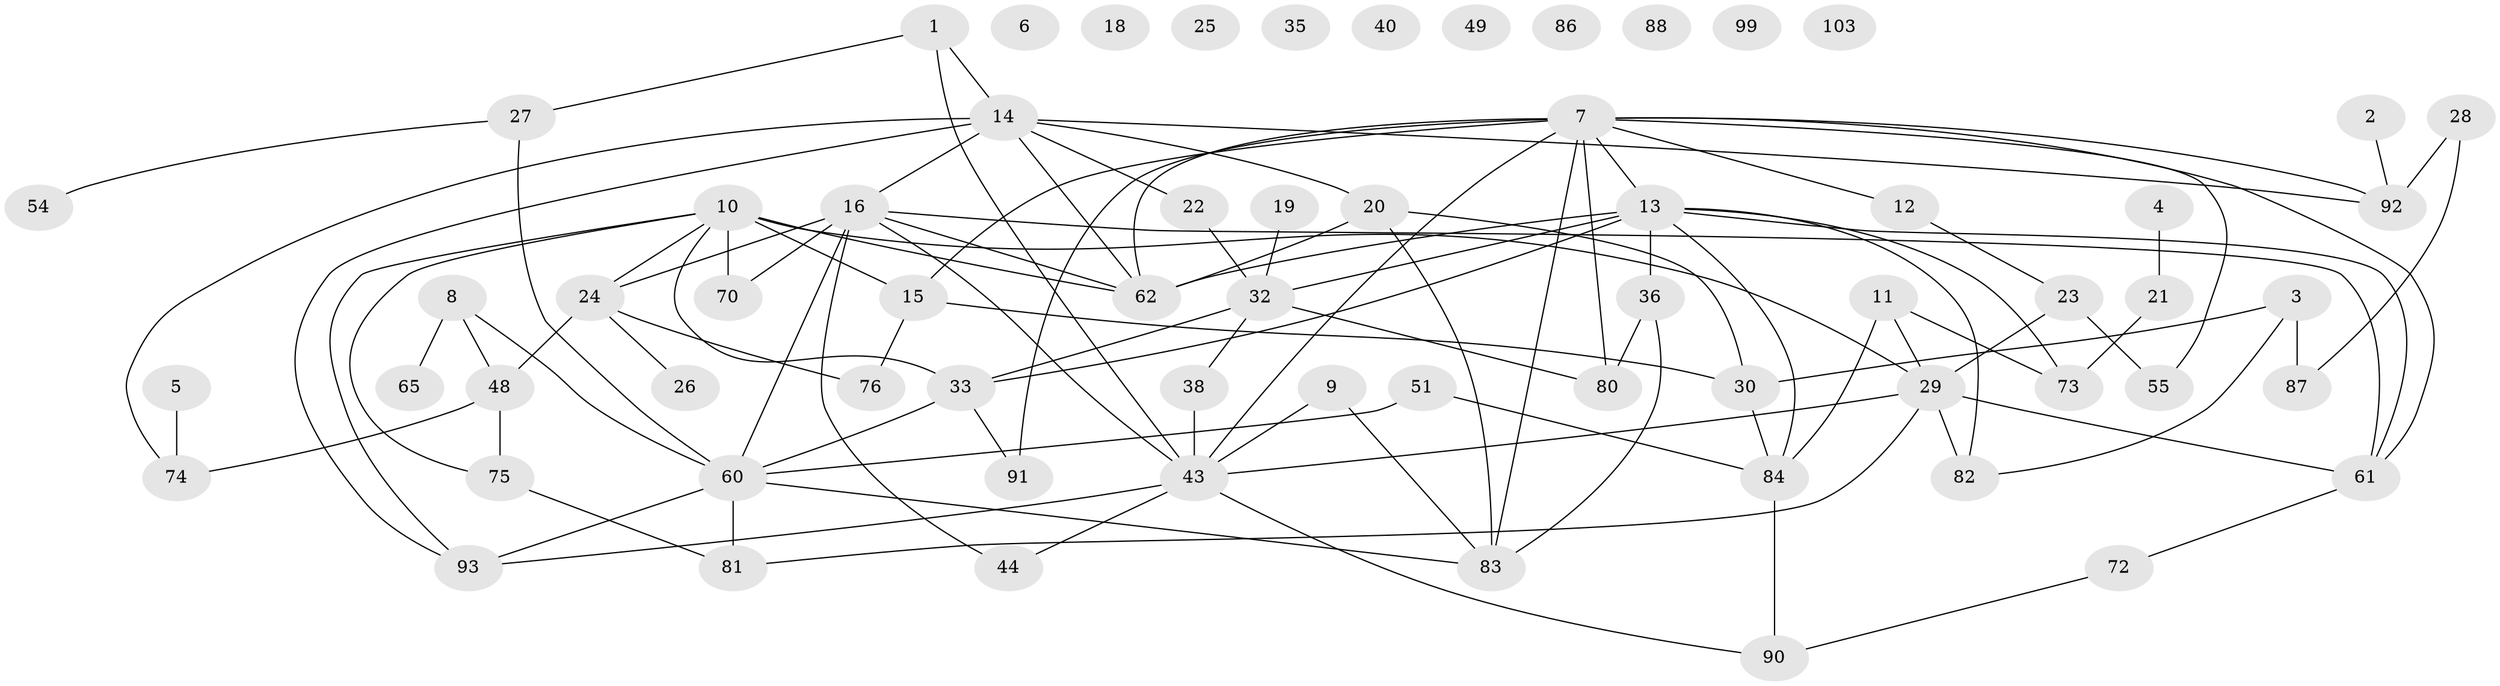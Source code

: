 // original degree distribution, {2: 0.2636363636363636, 1: 0.16363636363636364, 3: 0.21818181818181817, 4: 0.12727272727272726, 5: 0.1, 0: 0.07272727272727272, 7: 0.00909090909090909, 8: 0.01818181818181818, 6: 0.02727272727272727}
// Generated by graph-tools (version 1.1) at 2025/16/03/04/25 18:16:26]
// undirected, 66 vertices, 103 edges
graph export_dot {
graph [start="1"]
  node [color=gray90,style=filled];
  1 [super="+42"];
  2;
  3;
  4 [super="+53"];
  5;
  6 [super="+46"];
  7 [super="+97+50+64"];
  8;
  9;
  10 [super="+96"];
  11;
  12;
  13 [super="+58+52"];
  14 [super="+71"];
  15 [super="+45"];
  16 [super="+57+17"];
  18 [super="+101"];
  19 [super="+89"];
  20 [super="+31"];
  21 [super="+66"];
  22 [super="+39+47"];
  23 [super="+41"];
  24 [super="+109+34"];
  25;
  26 [super="+68"];
  27;
  28;
  29 [super="+94+98+104"];
  30 [super="+79"];
  32 [super="+77"];
  33 [super="+63"];
  35;
  36;
  38 [super="+59"];
  40;
  43 [super="+69"];
  44;
  48 [super="+67"];
  49;
  51;
  54;
  55;
  60 [super="+85"];
  61;
  62 [super="+100"];
  65;
  70;
  72;
  73;
  74;
  75 [super="+95"];
  76;
  80;
  81;
  82;
  83;
  84;
  86;
  87;
  88;
  90 [super="+102"];
  91;
  92;
  93 [super="+106"];
  99;
  103;
  1 -- 43;
  1 -- 27;
  1 -- 14;
  2 -- 92;
  3 -- 82;
  3 -- 87;
  3 -- 30;
  4 -- 21;
  5 -- 74;
  7 -- 80;
  7 -- 55;
  7 -- 91;
  7 -- 12;
  7 -- 15;
  7 -- 92;
  7 -- 61;
  7 -- 83;
  7 -- 43;
  7 -- 13;
  7 -- 62;
  8 -- 60;
  8 -- 65;
  8 -- 48;
  9 -- 43;
  9 -- 83;
  10 -- 62 [weight=2];
  10 -- 70;
  10 -- 33;
  10 -- 24;
  10 -- 15;
  10 -- 29;
  10 -- 93;
  10 -- 75;
  11 -- 73;
  11 -- 84;
  11 -- 29;
  12 -- 23;
  13 -- 32;
  13 -- 36;
  13 -- 73;
  13 -- 82;
  13 -- 84;
  13 -- 61;
  13 -- 62;
  13 -- 33;
  14 -- 74;
  14 -- 92;
  14 -- 93;
  14 -- 20;
  14 -- 22;
  14 -- 16;
  14 -- 62;
  15 -- 76;
  15 -- 30;
  16 -- 60;
  16 -- 24;
  16 -- 43;
  16 -- 70;
  16 -- 44;
  16 -- 61;
  16 -- 62;
  19 -- 32;
  20 -- 62;
  20 -- 83;
  20 -- 30;
  21 -- 73;
  22 -- 32;
  23 -- 55;
  23 -- 29;
  24 -- 26;
  24 -- 76 [weight=2];
  24 -- 48;
  27 -- 54;
  27 -- 60;
  28 -- 87;
  28 -- 92;
  29 -- 82 [weight=2];
  29 -- 81;
  29 -- 61;
  29 -- 43;
  30 -- 84;
  32 -- 33;
  32 -- 80;
  32 -- 38;
  33 -- 91;
  33 -- 60;
  36 -- 80;
  36 -- 83;
  38 -- 43;
  43 -- 44;
  43 -- 90;
  43 -- 93;
  48 -- 74;
  48 -- 75;
  51 -- 60;
  51 -- 84;
  60 -- 81;
  60 -- 83;
  60 -- 93;
  61 -- 72;
  72 -- 90;
  75 -- 81;
  84 -- 90;
}
